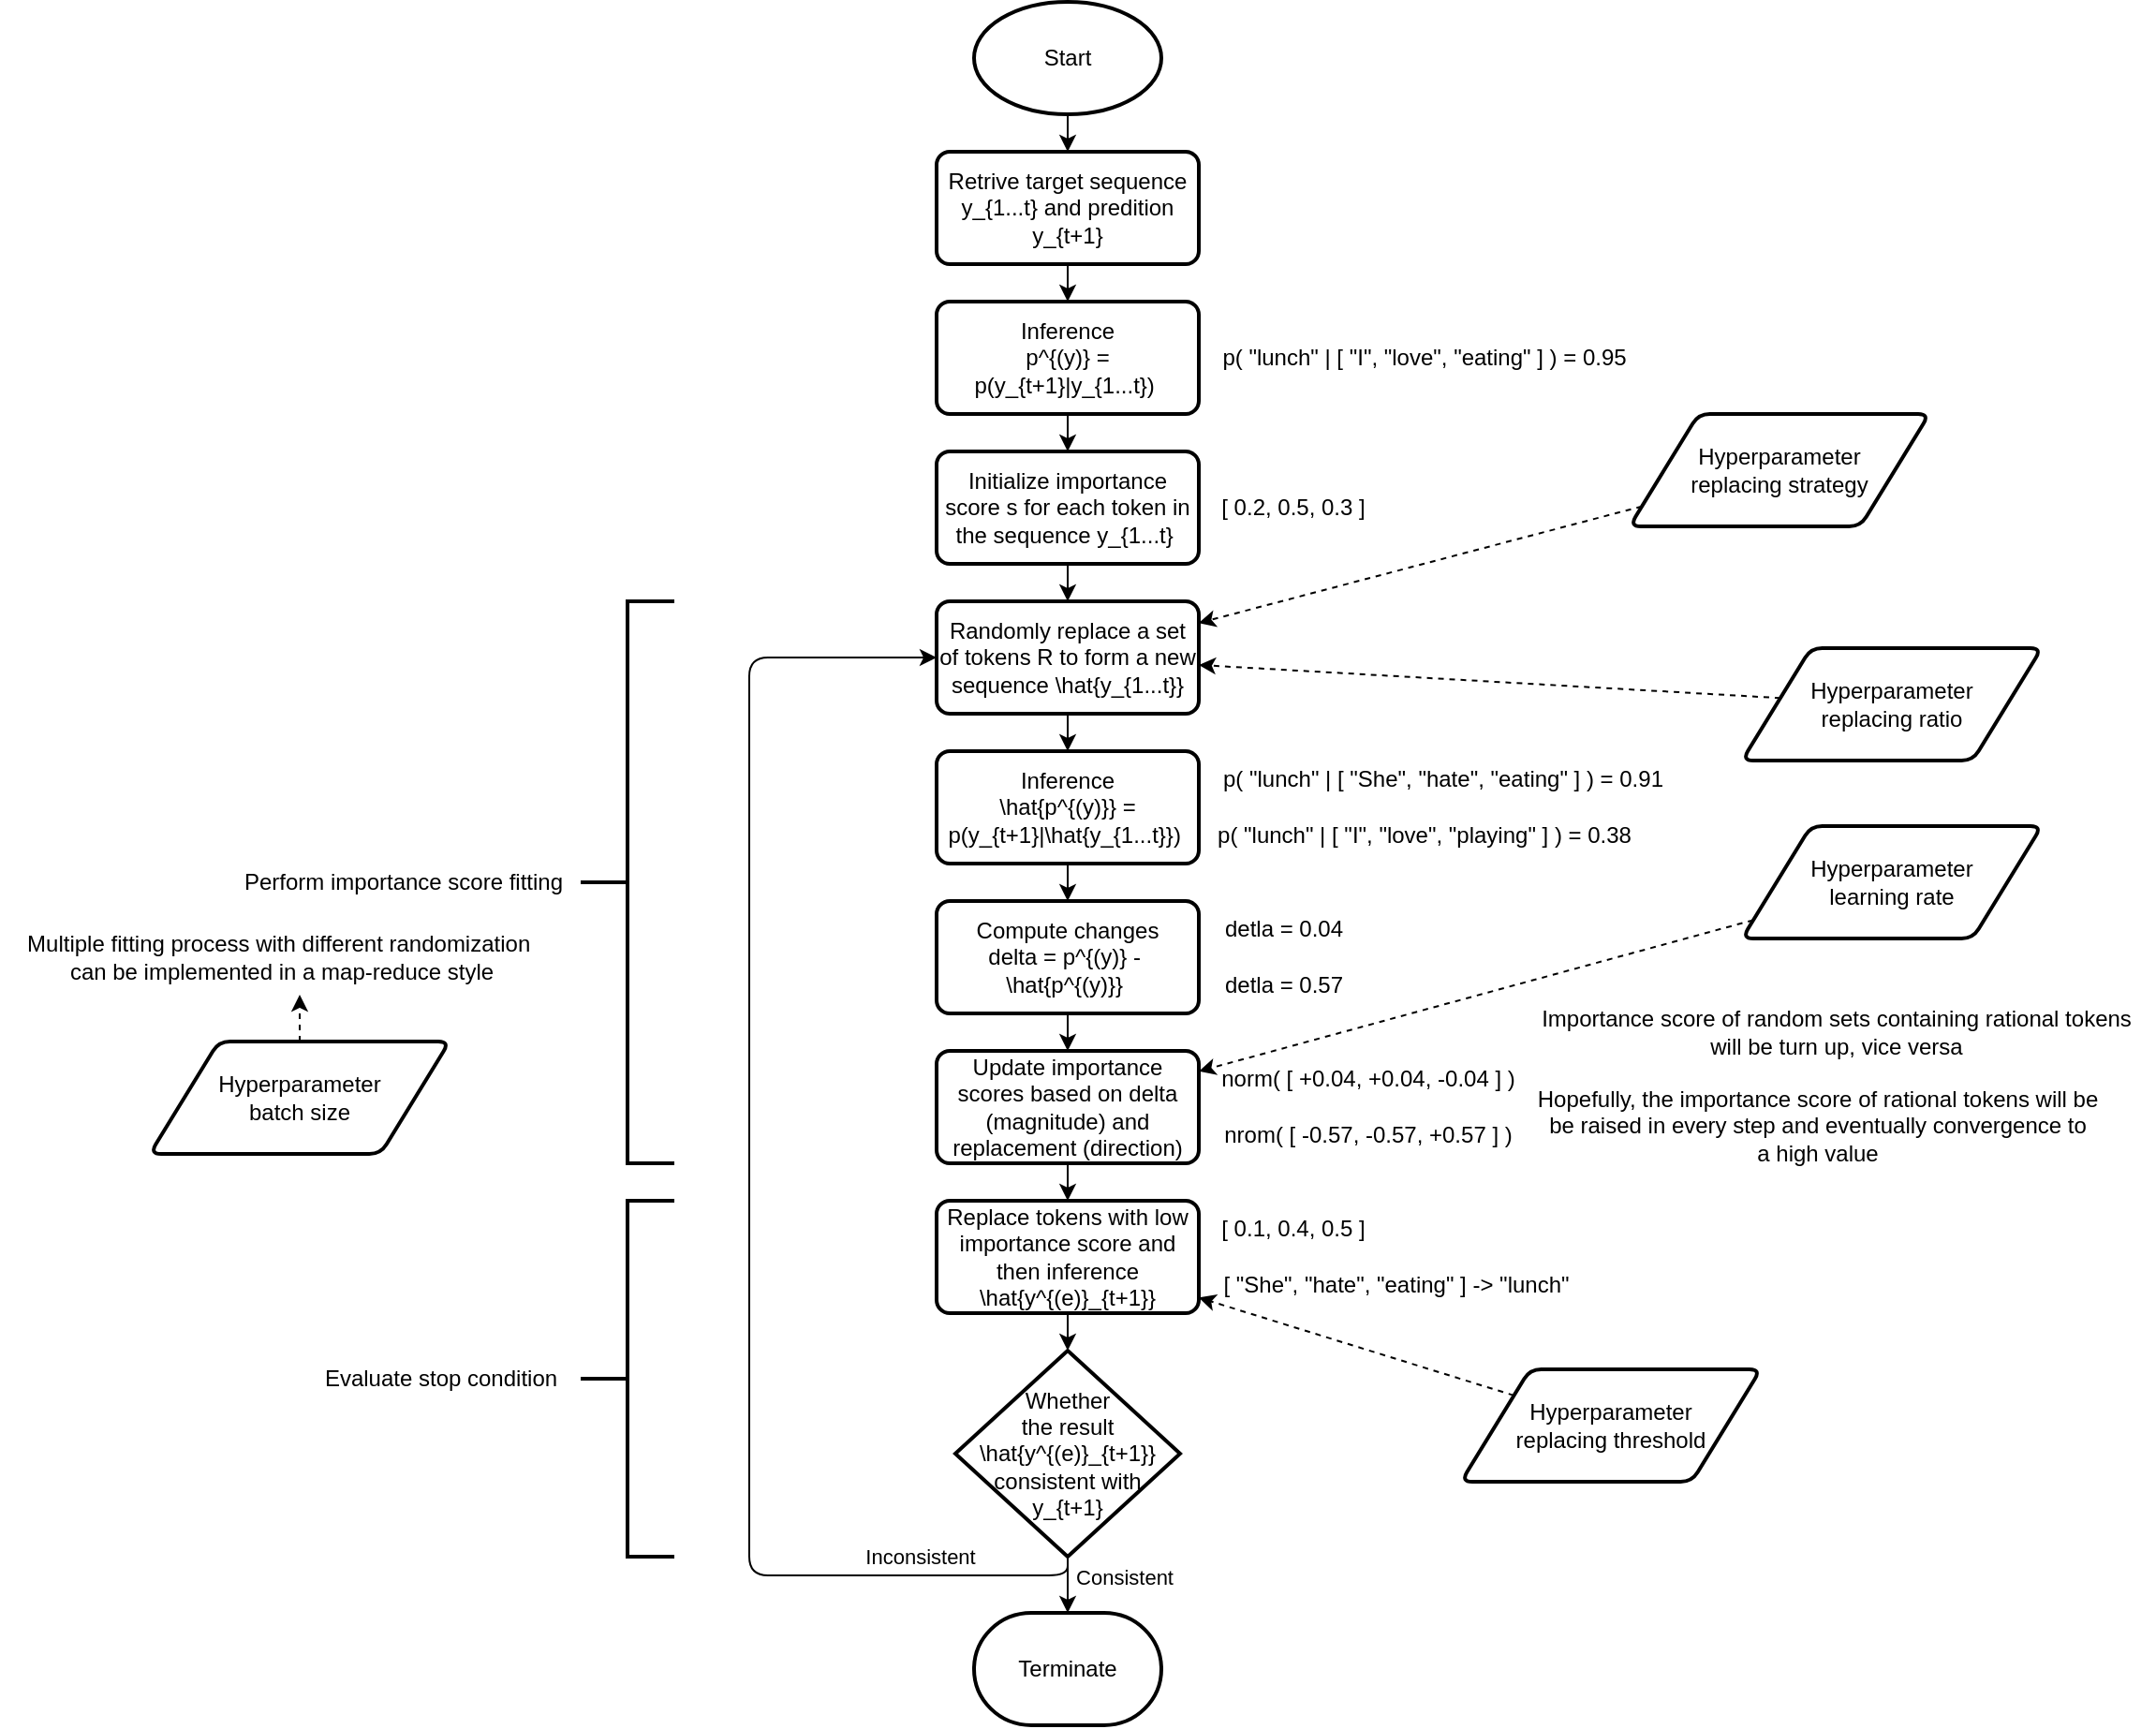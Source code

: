 <mxfile>
    <diagram id="eOHkRUsRx_i6_Dxr9upn" name="Page-1">
        <mxGraphModel dx="1711" dy="1041" grid="1" gridSize="10" guides="1" tooltips="1" connect="1" arrows="1" fold="1" page="1" pageScale="1" pageWidth="850" pageHeight="1100" math="0" shadow="0">
            <root>
                <mxCell id="0"/>
                <mxCell id="1" parent="0"/>
                <mxCell id="17" value="" style="edgeStyle=none;html=1;" parent="1" source="2" target="14" edge="1">
                    <mxGeometry relative="1" as="geometry"/>
                </mxCell>
                <mxCell id="2" value="Initialize importance score s for each token in the sequence y_{1...t}&amp;nbsp;" style="rounded=1;whiteSpace=wrap;html=1;absoluteArcSize=1;arcSize=14;strokeWidth=2;" parent="1" vertex="1">
                    <mxGeometry x="1050" y="300" width="140" height="60" as="geometry"/>
                </mxCell>
                <mxCell id="7" value="" style="edgeStyle=none;html=1;" parent="1" source="3" target="6" edge="1">
                    <mxGeometry relative="1" as="geometry"/>
                </mxCell>
                <mxCell id="3" value="Start" style="strokeWidth=2;html=1;shape=mxgraph.flowchart.start_1;whiteSpace=wrap;" parent="1" vertex="1">
                    <mxGeometry x="1070" y="60" width="100" height="60" as="geometry"/>
                </mxCell>
                <mxCell id="8" value="" style="edgeStyle=none;html=1;" parent="1" source="6" target="83" edge="1">
                    <mxGeometry relative="1" as="geometry"/>
                </mxCell>
                <mxCell id="6" value="Retrive target sequence y_{1...t} and predition y_{t+1}" style="rounded=1;whiteSpace=wrap;html=1;absoluteArcSize=1;arcSize=14;strokeWidth=2;" parent="1" vertex="1">
                    <mxGeometry x="1050" y="140" width="140" height="60" as="geometry"/>
                </mxCell>
                <mxCell id="13" value="Terminate" style="strokeWidth=2;html=1;shape=mxgraph.flowchart.terminator;whiteSpace=wrap;" parent="1" vertex="1">
                    <mxGeometry x="1070" y="920" width="100" height="60" as="geometry"/>
                </mxCell>
                <mxCell id="19" value="" style="edgeStyle=none;html=1;" parent="1" source="14" target="18" edge="1">
                    <mxGeometry relative="1" as="geometry"/>
                </mxCell>
                <mxCell id="14" value="Randomly replace a set of tokens R to form a new sequence \hat{y_{1...t}}" style="rounded=1;whiteSpace=wrap;html=1;absoluteArcSize=1;arcSize=14;strokeWidth=2;" parent="1" vertex="1">
                    <mxGeometry x="1050" y="380" width="140" height="60" as="geometry"/>
                </mxCell>
                <mxCell id="21" value="" style="edgeStyle=none;html=1;" parent="1" source="18" target="85" edge="1">
                    <mxGeometry relative="1" as="geometry">
                        <mxPoint x="1120" y="460" as="targetPoint"/>
                    </mxGeometry>
                </mxCell>
                <mxCell id="18" value="Inference&lt;br&gt;\hat{p^{(y)}} = p(y_{t+1}|\hat{y_{1...t}})&amp;nbsp;" style="rounded=1;whiteSpace=wrap;html=1;absoluteArcSize=1;arcSize=14;strokeWidth=2;" parent="1" vertex="1">
                    <mxGeometry x="1050" y="460" width="140" height="60" as="geometry"/>
                </mxCell>
                <mxCell id="22" value="p( &quot;lunch&quot; | [ &quot;I&quot;, &quot;love&quot;, &quot;eating&quot; ] ) = 0.95" style="text;html=1;align=center;verticalAlign=middle;resizable=0;points=[];autosize=1;strokeColor=none;fillColor=none;" parent="1" vertex="1">
                    <mxGeometry x="1190" y="235" width="240" height="30" as="geometry"/>
                </mxCell>
                <mxCell id="25" value="[ 0.2, 0.5, 0.3 ]" style="text;html=1;align=center;verticalAlign=middle;resizable=0;points=[];autosize=1;strokeColor=none;fillColor=none;" parent="1" vertex="1">
                    <mxGeometry x="1190" y="315" width="100" height="30" as="geometry"/>
                </mxCell>
                <mxCell id="44" value="Importance score of random sets containing rational tokens&lt;br&gt;will be turn up,&amp;nbsp;vice versa" style="text;html=1;align=center;verticalAlign=middle;resizable=0;points=[];autosize=1;strokeColor=none;fillColor=none;" parent="1" vertex="1">
                    <mxGeometry x="1360" y="590" width="340" height="40" as="geometry"/>
                </mxCell>
                <mxCell id="45" value="Hopefully, the importance score of rational tokens will be &lt;br&gt;be raised in every step and eventually convergence to &lt;br&gt;a high value" style="text;html=1;align=center;verticalAlign=middle;resizable=0;points=[];autosize=1;strokeColor=none;fillColor=none;" parent="1" vertex="1">
                    <mxGeometry x="1360" y="630" width="320" height="60" as="geometry"/>
                </mxCell>
                <mxCell id="52" value="" style="edgeStyle=none;html=1;" parent="1" source="46" target="51" edge="1">
                    <mxGeometry relative="1" as="geometry"/>
                </mxCell>
                <mxCell id="46" value="Replace tokens with low importance score and then inference \hat{y^{(e)}_{t+1}}" style="rounded=1;whiteSpace=wrap;html=1;absoluteArcSize=1;arcSize=14;strokeWidth=2;" parent="1" vertex="1">
                    <mxGeometry x="1050" y="700" width="140" height="60" as="geometry"/>
                </mxCell>
                <mxCell id="49" value="[ &quot;She&quot;, &quot;hate&quot;, &quot;eating&quot; ] -&amp;gt; &quot;lunch&quot;" style="text;html=1;align=center;verticalAlign=middle;resizable=0;points=[];autosize=1;strokeColor=none;fillColor=none;" parent="1" vertex="1">
                    <mxGeometry x="1190" y="730" width="210" height="30" as="geometry"/>
                </mxCell>
                <mxCell id="54" style="edgeStyle=none;html=1;" parent="1" source="51" target="13" edge="1">
                    <mxGeometry relative="1" as="geometry">
                        <Array as="points">
                            <mxPoint x="1120" y="900"/>
                        </Array>
                    </mxGeometry>
                </mxCell>
                <mxCell id="63" value="Consistent" style="edgeLabel;html=1;align=center;verticalAlign=middle;resizable=0;points=[];" parent="54" vertex="1" connectable="0">
                    <mxGeometry x="-0.039" relative="1" as="geometry">
                        <mxPoint x="30" y="-4" as="offset"/>
                    </mxGeometry>
                </mxCell>
                <mxCell id="55" style="edgeStyle=none;html=1;" parent="1" source="51" target="14" edge="1">
                    <mxGeometry relative="1" as="geometry">
                        <mxPoint x="970" y="400" as="targetPoint"/>
                        <Array as="points">
                            <mxPoint x="1120" y="900"/>
                            <mxPoint x="950" y="900"/>
                            <mxPoint x="950" y="410"/>
                        </Array>
                    </mxGeometry>
                </mxCell>
                <mxCell id="62" value="Inconsistent" style="edgeLabel;html=1;align=center;verticalAlign=middle;resizable=0;points=[];" parent="55" vertex="1" connectable="0">
                    <mxGeometry x="-0.731" y="4" relative="1" as="geometry">
                        <mxPoint x="14" y="-14" as="offset"/>
                    </mxGeometry>
                </mxCell>
                <mxCell id="51" value="Whether&lt;br&gt;the result \hat{y^{(e)}_{t+1}} consistent with y_{t+1}" style="strokeWidth=2;html=1;shape=mxgraph.flowchart.decision;whiteSpace=wrap;" parent="1" vertex="1">
                    <mxGeometry x="1060" y="780" width="120" height="110" as="geometry"/>
                </mxCell>
                <mxCell id="59" value="[ 0.1, 0.4, 0.5 ]" style="text;html=1;align=center;verticalAlign=middle;resizable=0;points=[];autosize=1;strokeColor=none;fillColor=none;" parent="1" vertex="1">
                    <mxGeometry x="1190" y="700" width="100" height="30" as="geometry"/>
                </mxCell>
                <mxCell id="64" value="" style="strokeWidth=2;html=1;shape=mxgraph.flowchart.annotation_2;align=left;labelPosition=right;pointerEvents=1;" parent="1" vertex="1">
                    <mxGeometry x="860" y="700" width="50" height="190" as="geometry"/>
                </mxCell>
                <mxCell id="65" value="" style="strokeWidth=2;html=1;shape=mxgraph.flowchart.annotation_2;align=left;labelPosition=right;pointerEvents=1;" parent="1" vertex="1">
                    <mxGeometry x="860" y="380" width="50" height="300" as="geometry"/>
                </mxCell>
                <mxCell id="66" value="Evaluate stop condition" style="text;html=1;align=center;verticalAlign=middle;resizable=0;points=[];autosize=1;strokeColor=none;fillColor=none;" parent="1" vertex="1">
                    <mxGeometry x="710" y="780" width="150" height="30" as="geometry"/>
                </mxCell>
                <mxCell id="67" value="Perform importance score fitting" style="text;html=1;align=center;verticalAlign=middle;resizable=0;points=[];autosize=1;strokeColor=none;fillColor=none;" parent="1" vertex="1">
                    <mxGeometry x="670" y="515" width="190" height="30" as="geometry"/>
                </mxCell>
                <mxCell id="70" style="edgeStyle=none;html=1;dashed=1;" parent="1" source="69" target="46" edge="1">
                    <mxGeometry relative="1" as="geometry"/>
                </mxCell>
                <mxCell id="69" value="Hyperparameter&lt;br&gt;replacing threshold" style="shape=parallelogram;html=1;strokeWidth=2;perimeter=parallelogramPerimeter;whiteSpace=wrap;rounded=1;arcSize=12;size=0.23;" parent="1" vertex="1">
                    <mxGeometry x="1330" y="790" width="160" height="60" as="geometry"/>
                </mxCell>
                <mxCell id="72" style="edgeStyle=none;html=1;dashed=1;" parent="1" source="71" target="82" edge="1">
                    <mxGeometry relative="1" as="geometry">
                        <mxPoint x="1270" y="610.556" as="targetPoint"/>
                    </mxGeometry>
                </mxCell>
                <mxCell id="71" value="Hyperparameter&lt;br&gt;learning rate" style="shape=parallelogram;html=1;strokeWidth=2;perimeter=parallelogramPerimeter;whiteSpace=wrap;rounded=1;arcSize=12;size=0.23;" parent="1" vertex="1">
                    <mxGeometry x="1480" y="500" width="160" height="60" as="geometry"/>
                </mxCell>
                <mxCell id="74" style="edgeStyle=none;html=1;dashed=1;" parent="1" source="73" target="14" edge="1">
                    <mxGeometry relative="1" as="geometry"/>
                </mxCell>
                <mxCell id="73" value="Hyperparameter&lt;br&gt;replacing ratio" style="shape=parallelogram;html=1;strokeWidth=2;perimeter=parallelogramPerimeter;whiteSpace=wrap;rounded=1;arcSize=12;size=0.23;" parent="1" vertex="1">
                    <mxGeometry x="1480" y="405" width="160" height="60" as="geometry"/>
                </mxCell>
                <mxCell id="76" style="edgeStyle=none;html=1;dashed=1;" parent="1" source="75" target="14" edge="1">
                    <mxGeometry relative="1" as="geometry"/>
                </mxCell>
                <mxCell id="75" value="Hyperparameter&lt;br&gt;replacing strategy" style="shape=parallelogram;html=1;strokeWidth=2;perimeter=parallelogramPerimeter;whiteSpace=wrap;rounded=1;arcSize=12;size=0.23;" parent="1" vertex="1">
                    <mxGeometry x="1420" y="280" width="160" height="60" as="geometry"/>
                </mxCell>
                <mxCell id="79" value="Multiple fitting process with different randomization&amp;nbsp;&lt;br&gt;can be implemented in a map-reduce style" style="text;html=1;align=center;verticalAlign=middle;resizable=0;points=[];autosize=1;strokeColor=none;fillColor=none;" parent="1" vertex="1">
                    <mxGeometry x="550" y="550" width="300" height="40" as="geometry"/>
                </mxCell>
                <mxCell id="81" style="edgeStyle=none;html=1;dashed=1;" parent="1" source="80" edge="1">
                    <mxGeometry relative="1" as="geometry">
                        <mxPoint x="710" y="590" as="targetPoint"/>
                    </mxGeometry>
                </mxCell>
                <mxCell id="80" value="Hyperparameter&lt;br&gt;batch size" style="shape=parallelogram;html=1;strokeWidth=2;perimeter=parallelogramPerimeter;whiteSpace=wrap;rounded=1;arcSize=12;size=0.23;" parent="1" vertex="1">
                    <mxGeometry x="630" y="615" width="160" height="60" as="geometry"/>
                </mxCell>
                <mxCell id="89" style="edgeStyle=none;html=1;" edge="1" parent="1" source="82" target="46">
                    <mxGeometry relative="1" as="geometry"/>
                </mxCell>
                <mxCell id="82" value="Update importance scores based on delta (magnitude) and replacement (direction)" style="rounded=1;whiteSpace=wrap;html=1;absoluteArcSize=1;arcSize=14;strokeWidth=2;" vertex="1" parent="1">
                    <mxGeometry x="1050" y="620" width="140" height="60" as="geometry"/>
                </mxCell>
                <mxCell id="84" style="edgeStyle=none;html=1;" edge="1" parent="1" source="83" target="2">
                    <mxGeometry relative="1" as="geometry"/>
                </mxCell>
                <mxCell id="83" value="Inference&lt;br&gt;p^{(y)} = p(y_{t+1}|y_{1...t})&amp;nbsp;" style="rounded=1;whiteSpace=wrap;html=1;absoluteArcSize=1;arcSize=14;strokeWidth=2;" vertex="1" parent="1">
                    <mxGeometry x="1050" y="220" width="140" height="60" as="geometry"/>
                </mxCell>
                <mxCell id="87" value="" style="edgeStyle=none;html=1;" edge="1" parent="1" source="85" target="82">
                    <mxGeometry relative="1" as="geometry">
                        <mxPoint x="1120" y="550" as="targetPoint"/>
                    </mxGeometry>
                </mxCell>
                <mxCell id="85" value="Compute changes&lt;br&gt;delta = p^{(y)} -&amp;nbsp;&lt;br&gt;\hat{p^{(y)}}&amp;nbsp;" style="rounded=1;whiteSpace=wrap;html=1;absoluteArcSize=1;arcSize=14;strokeWidth=2;" vertex="1" parent="1">
                    <mxGeometry x="1050" y="540" width="140" height="60" as="geometry"/>
                </mxCell>
                <mxCell id="91" value="p( &quot;lunch&quot; | [ &quot;She&quot;, &quot;hate&quot;, &quot;eating&quot; ] ) = 0.91" style="text;html=1;align=center;verticalAlign=middle;resizable=0;points=[];autosize=1;strokeColor=none;fillColor=none;" vertex="1" parent="1">
                    <mxGeometry x="1190" y="460" width="260" height="30" as="geometry"/>
                </mxCell>
                <mxCell id="92" value="p( &quot;lunch&quot; | [ &quot;I&quot;, &quot;love&quot;, &quot;playing&quot; ] ) = 0.38" style="text;html=1;align=center;verticalAlign=middle;resizable=0;points=[];autosize=1;strokeColor=none;fillColor=none;" vertex="1" parent="1">
                    <mxGeometry x="1190" y="490" width="240" height="30" as="geometry"/>
                </mxCell>
                <mxCell id="93" value="detla = 0.04" style="text;html=1;align=center;verticalAlign=middle;resizable=0;points=[];autosize=1;strokeColor=none;fillColor=none;" vertex="1" parent="1">
                    <mxGeometry x="1190" y="540" width="90" height="30" as="geometry"/>
                </mxCell>
                <mxCell id="94" value="detla = 0.57" style="text;html=1;align=center;verticalAlign=middle;resizable=0;points=[];autosize=1;strokeColor=none;fillColor=none;" vertex="1" parent="1">
                    <mxGeometry x="1190" y="570" width="90" height="30" as="geometry"/>
                </mxCell>
                <mxCell id="95" value="norm( [ +0.04, +0.04, -0.04 ] )" style="text;html=1;align=center;verticalAlign=middle;resizable=0;points=[];autosize=1;strokeColor=none;fillColor=none;" vertex="1" parent="1">
                    <mxGeometry x="1190" y="620" width="180" height="30" as="geometry"/>
                </mxCell>
                <mxCell id="96" value="nrom( [ -0.57, -0.57, +0.57 ] )" style="text;html=1;align=center;verticalAlign=middle;resizable=0;points=[];autosize=1;strokeColor=none;fillColor=none;" vertex="1" parent="1">
                    <mxGeometry x="1190" y="650" width="180" height="30" as="geometry"/>
                </mxCell>
            </root>
        </mxGraphModel>
    </diagram>
</mxfile>